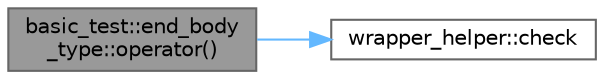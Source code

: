 digraph "basic_test::end_body_type::operator()"
{
 // LATEX_PDF_SIZE
  bgcolor="transparent";
  edge [fontname=Helvetica,fontsize=10,labelfontname=Helvetica,labelfontsize=10];
  node [fontname=Helvetica,fontsize=10,shape=box,height=0.2,width=0.4];
  rankdir="LR";
  Node1 [id="Node000001",label="basic_test::end_body\l_type::operator()",height=0.2,width=0.4,color="gray40", fillcolor="grey60", style="filled", fontcolor="black",tooltip=" "];
  Node1 -> Node2 [id="edge1_Node000001_Node000002",color="steelblue1",style="solid",tooltip=" "];
  Node2 [id="Node000002",label="wrapper_helper::check",height=0.2,width=0.4,color="grey40", fillcolor="white", style="filled",URL="$structwrapper__helper.html#aedac23e22bddd07a154cc29390ae20ef",tooltip=" "];
}
